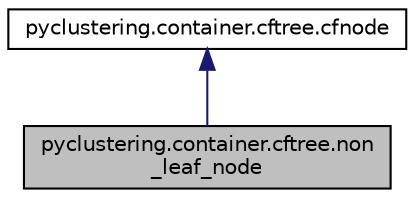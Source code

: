 digraph "pyclustering.container.cftree.non_leaf_node"
{
 // INTERACTIVE_SVG=YES
  edge [fontname="Helvetica",fontsize="10",labelfontname="Helvetica",labelfontsize="10"];
  node [fontname="Helvetica",fontsize="10",shape=record];
  Node0 [label="pyclustering.container.cftree.non\l_leaf_node",height=0.2,width=0.4,color="black", fillcolor="grey75", style="filled", fontcolor="black"];
  Node1 -> Node0 [dir="back",color="midnightblue",fontsize="10",style="solid",fontname="Helvetica"];
  Node1 [label="pyclustering.container.cftree.cfnode",height=0.2,width=0.4,color="black", fillcolor="white", style="filled",URL="$da/d1c/classpyclustering_1_1container_1_1cftree_1_1cfnode.html",tooltip="Representation of node of CF-Tree. "];
}
